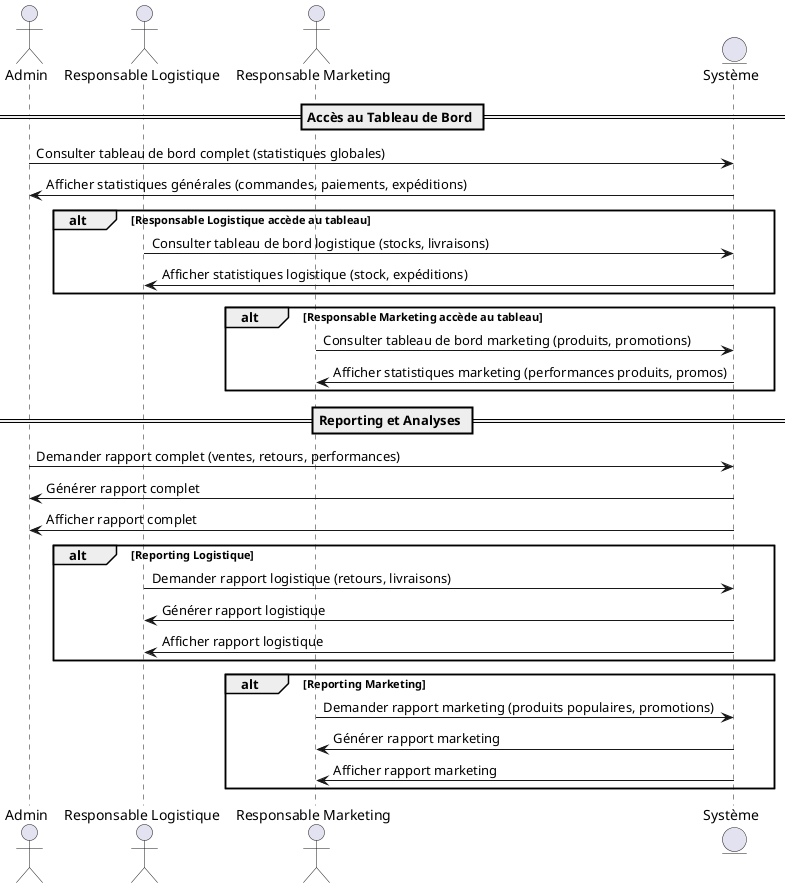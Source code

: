 @startuml
actor "Admin" as Admin
actor "Responsable Logistique" as RL
actor "Responsable Marketing" as RM
entity "Système" as Systeme

== Accès au Tableau de Bord ==

Admin -> Systeme : Consulter tableau de bord complet (statistiques globales)
Systeme -> Admin : Afficher statistiques générales (commandes, paiements, expéditions)

alt Responsable Logistique accède au tableau
    RL -> Systeme : Consulter tableau de bord logistique (stocks, livraisons)
    Systeme -> RL : Afficher statistiques logistique (stock, expéditions)
end

alt Responsable Marketing accède au tableau
    RM -> Systeme : Consulter tableau de bord marketing (produits, promotions)
    Systeme -> RM : Afficher statistiques marketing (performances produits, promos)
end

== Reporting et Analyses ==

Admin -> Systeme : Demander rapport complet (ventes, retours, performances)
Systeme -> Admin : Générer rapport complet
Systeme -> Admin : Afficher rapport complet

alt Reporting Logistique
    RL -> Systeme : Demander rapport logistique (retours, livraisons)
    Systeme -> RL : Générer rapport logistique
    Systeme -> RL : Afficher rapport logistique
end

alt Reporting Marketing
    RM -> Systeme : Demander rapport marketing (produits populaires, promotions)
    Systeme -> RM : Générer rapport marketing
    Systeme -> RM : Afficher rapport marketing
end

@enduml
